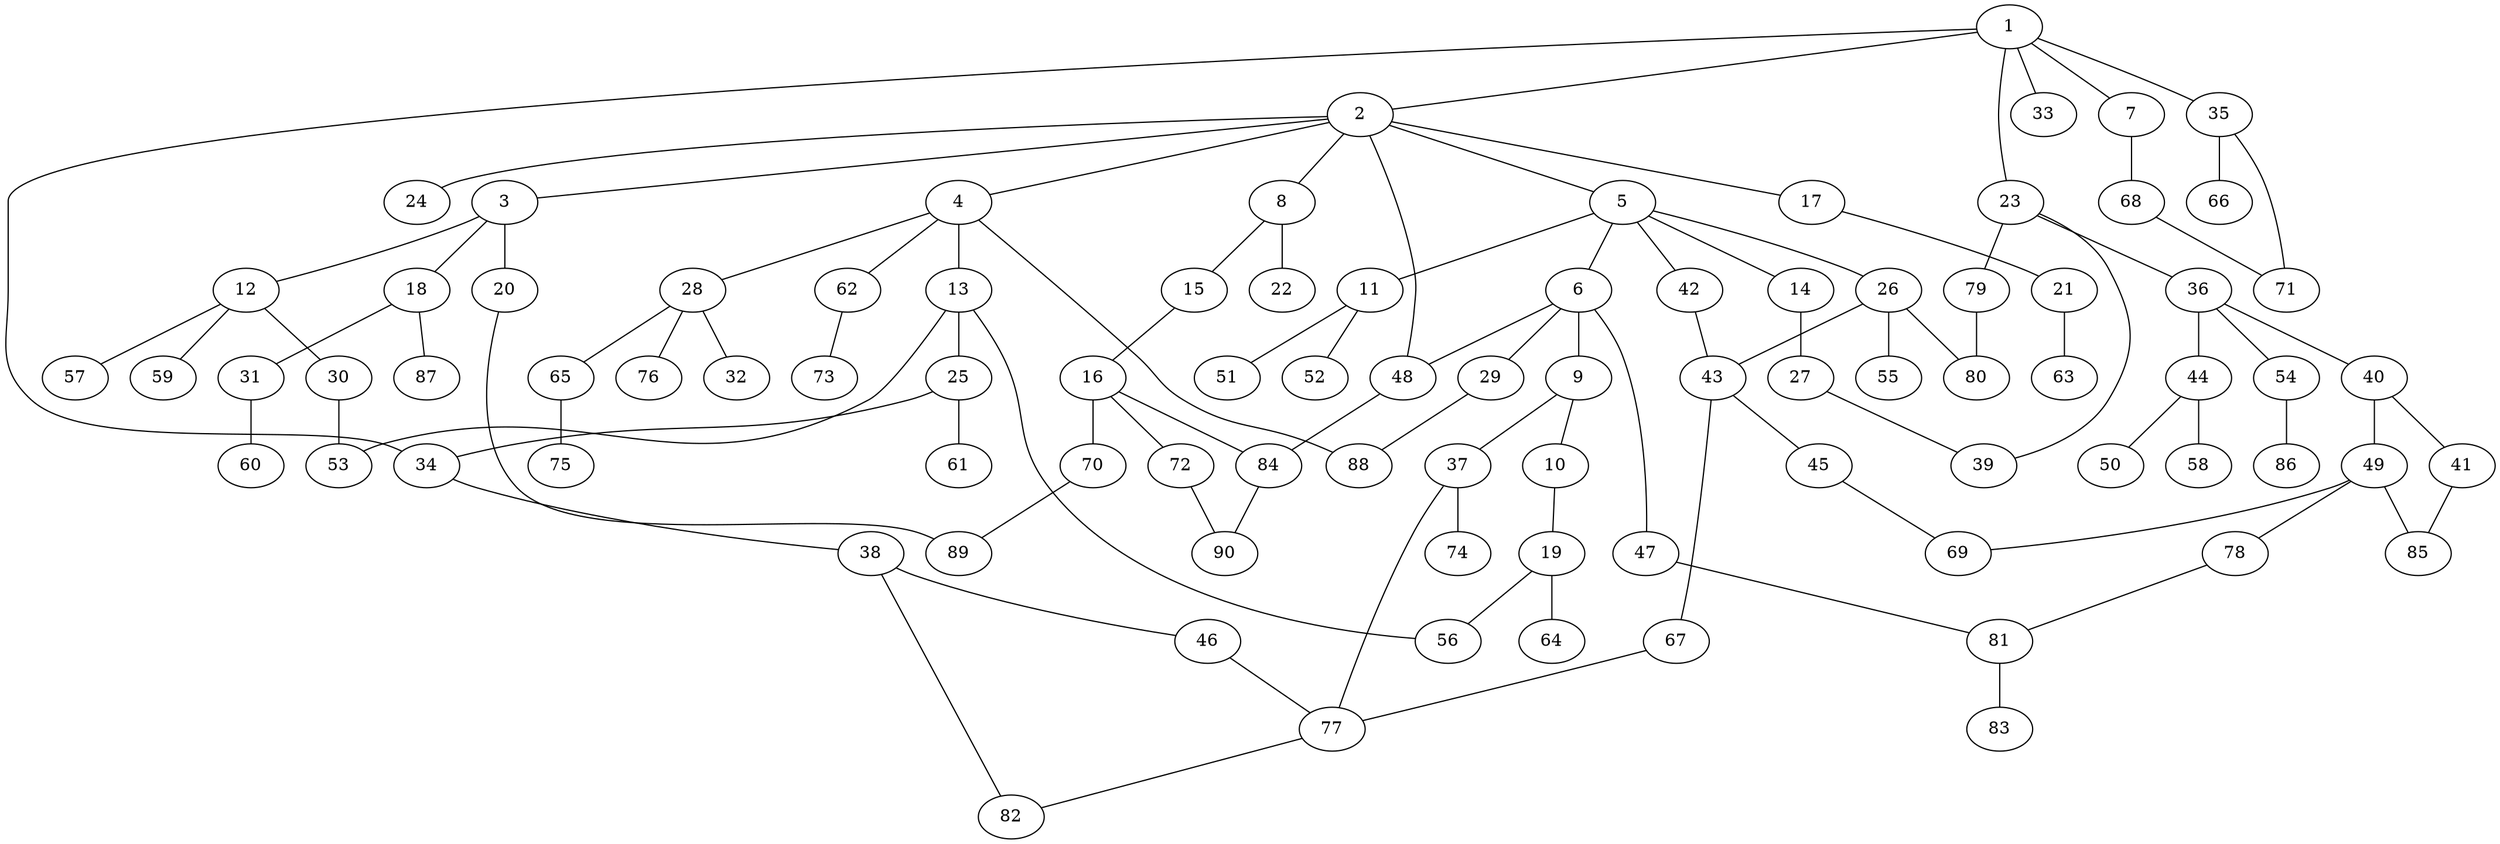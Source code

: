 graph graphname {1--2
1--7
1--23
1--33
1--34
1--35
2--3
2--4
2--5
2--8
2--17
2--24
2--48
3--12
3--18
3--20
4--13
4--28
4--62
4--88
5--6
5--11
5--14
5--26
5--42
6--9
6--29
6--47
6--48
7--68
8--15
8--22
9--10
9--37
10--19
11--51
11--52
12--30
12--57
12--59
13--25
13--53
13--56
14--27
15--16
16--70
16--72
16--84
17--21
18--31
18--87
19--56
19--64
20--89
21--63
23--36
23--39
23--79
25--34
25--61
26--43
26--55
26--80
27--39
28--32
28--65
28--76
29--88
30--53
31--60
34--38
35--66
35--71
36--40
36--44
36--54
37--74
37--77
38--46
38--82
40--41
40--49
41--85
42--43
43--45
43--67
44--50
44--58
45--69
46--77
47--81
48--84
49--69
49--78
49--85
54--86
62--73
65--75
67--77
68--71
70--89
72--90
77--82
78--81
79--80
81--83
84--90
}